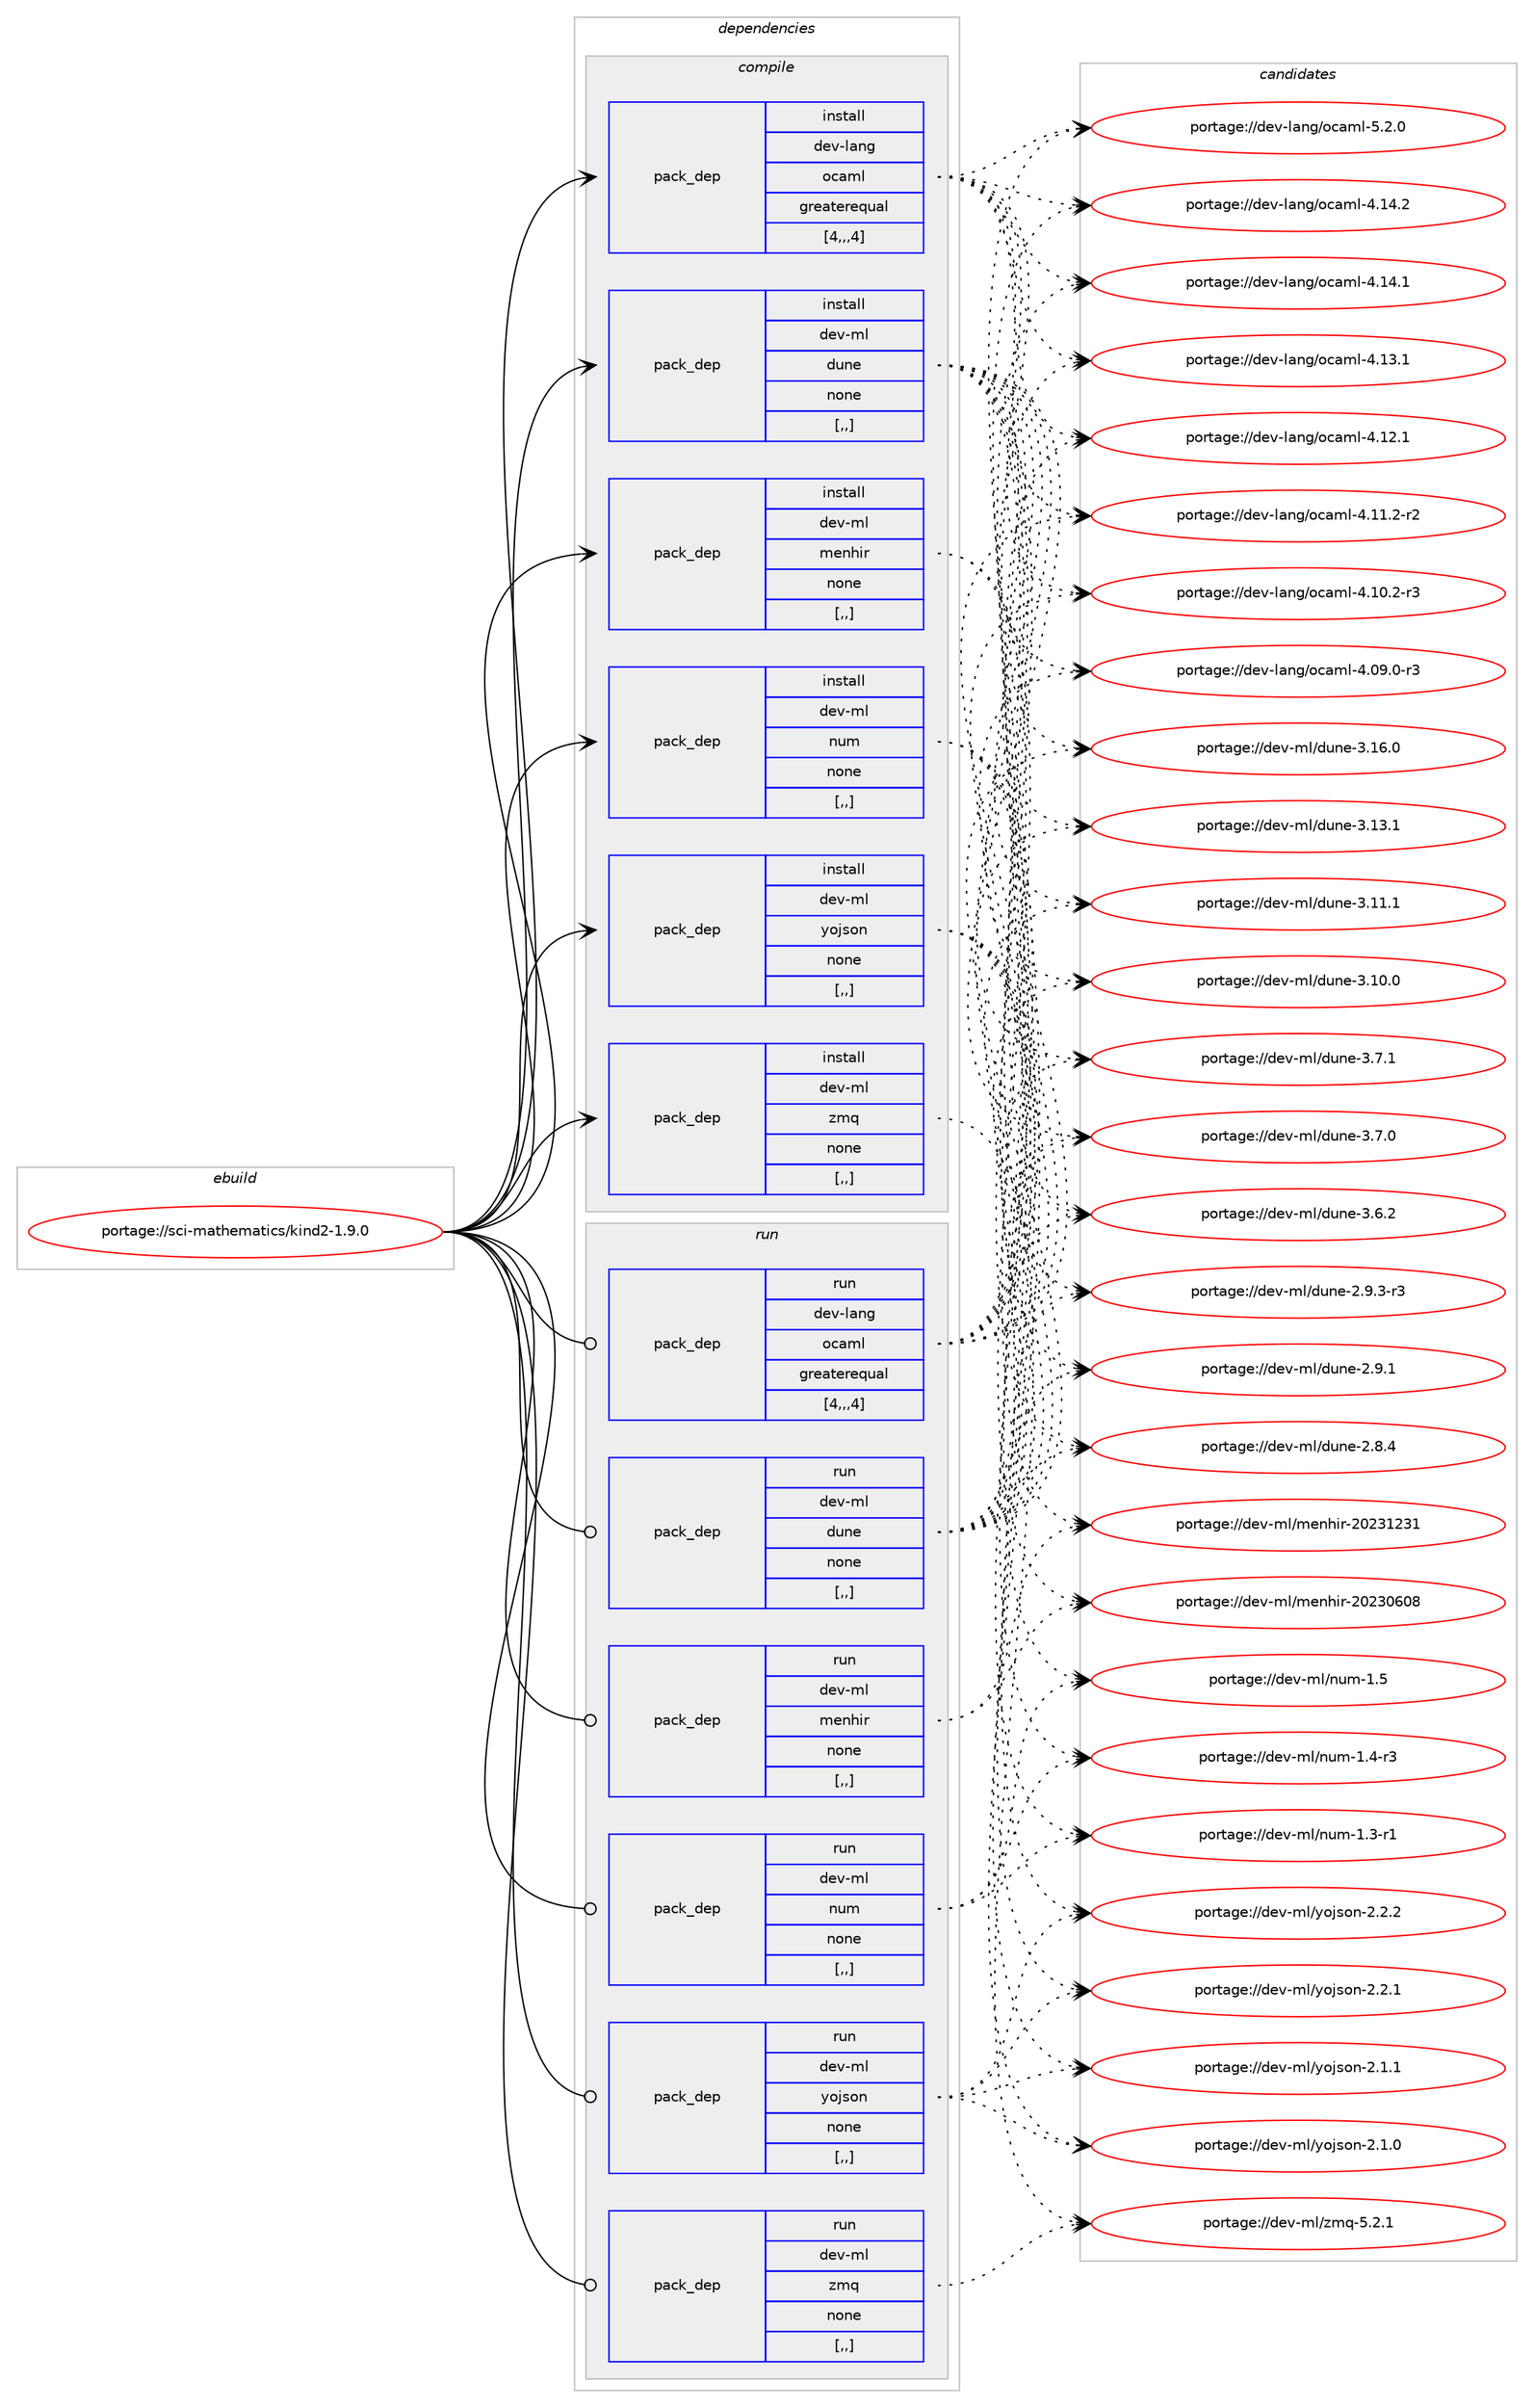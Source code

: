 digraph prolog {

# *************
# Graph options
# *************

newrank=true;
concentrate=true;
compound=true;
graph [rankdir=LR,fontname=Helvetica,fontsize=10,ranksep=1.5];#, ranksep=2.5, nodesep=0.2];
edge  [arrowhead=vee];
node  [fontname=Helvetica,fontsize=10];

# **********
# The ebuild
# **********

subgraph cluster_leftcol {
color=gray;
label=<<i>ebuild</i>>;
id [label="portage://sci-mathematics/kind2-1.9.0", color=red, width=4, href="../sci-mathematics/kind2-1.9.0.svg"];
}

# ****************
# The dependencies
# ****************

subgraph cluster_midcol {
color=gray;
label=<<i>dependencies</i>>;
subgraph cluster_compile {
fillcolor="#eeeeee";
style=filled;
label=<<i>compile</i>>;
subgraph pack297466 {
dependency408729 [label=<<TABLE BORDER="0" CELLBORDER="1" CELLSPACING="0" CELLPADDING="4" WIDTH="220"><TR><TD ROWSPAN="6" CELLPADDING="30">pack_dep</TD></TR><TR><TD WIDTH="110">install</TD></TR><TR><TD>dev-lang</TD></TR><TR><TD>ocaml</TD></TR><TR><TD>greaterequal</TD></TR><TR><TD>[4,,,4]</TD></TR></TABLE>>, shape=none, color=blue];
}
id:e -> dependency408729:w [weight=20,style="solid",arrowhead="vee"];
subgraph pack297467 {
dependency408730 [label=<<TABLE BORDER="0" CELLBORDER="1" CELLSPACING="0" CELLPADDING="4" WIDTH="220"><TR><TD ROWSPAN="6" CELLPADDING="30">pack_dep</TD></TR><TR><TD WIDTH="110">install</TD></TR><TR><TD>dev-ml</TD></TR><TR><TD>dune</TD></TR><TR><TD>none</TD></TR><TR><TD>[,,]</TD></TR></TABLE>>, shape=none, color=blue];
}
id:e -> dependency408730:w [weight=20,style="solid",arrowhead="vee"];
subgraph pack297468 {
dependency408731 [label=<<TABLE BORDER="0" CELLBORDER="1" CELLSPACING="0" CELLPADDING="4" WIDTH="220"><TR><TD ROWSPAN="6" CELLPADDING="30">pack_dep</TD></TR><TR><TD WIDTH="110">install</TD></TR><TR><TD>dev-ml</TD></TR><TR><TD>menhir</TD></TR><TR><TD>none</TD></TR><TR><TD>[,,]</TD></TR></TABLE>>, shape=none, color=blue];
}
id:e -> dependency408731:w [weight=20,style="solid",arrowhead="vee"];
subgraph pack297469 {
dependency408732 [label=<<TABLE BORDER="0" CELLBORDER="1" CELLSPACING="0" CELLPADDING="4" WIDTH="220"><TR><TD ROWSPAN="6" CELLPADDING="30">pack_dep</TD></TR><TR><TD WIDTH="110">install</TD></TR><TR><TD>dev-ml</TD></TR><TR><TD>num</TD></TR><TR><TD>none</TD></TR><TR><TD>[,,]</TD></TR></TABLE>>, shape=none, color=blue];
}
id:e -> dependency408732:w [weight=20,style="solid",arrowhead="vee"];
subgraph pack297470 {
dependency408733 [label=<<TABLE BORDER="0" CELLBORDER="1" CELLSPACING="0" CELLPADDING="4" WIDTH="220"><TR><TD ROWSPAN="6" CELLPADDING="30">pack_dep</TD></TR><TR><TD WIDTH="110">install</TD></TR><TR><TD>dev-ml</TD></TR><TR><TD>yojson</TD></TR><TR><TD>none</TD></TR><TR><TD>[,,]</TD></TR></TABLE>>, shape=none, color=blue];
}
id:e -> dependency408733:w [weight=20,style="solid",arrowhead="vee"];
subgraph pack297471 {
dependency408734 [label=<<TABLE BORDER="0" CELLBORDER="1" CELLSPACING="0" CELLPADDING="4" WIDTH="220"><TR><TD ROWSPAN="6" CELLPADDING="30">pack_dep</TD></TR><TR><TD WIDTH="110">install</TD></TR><TR><TD>dev-ml</TD></TR><TR><TD>zmq</TD></TR><TR><TD>none</TD></TR><TR><TD>[,,]</TD></TR></TABLE>>, shape=none, color=blue];
}
id:e -> dependency408734:w [weight=20,style="solid",arrowhead="vee"];
}
subgraph cluster_compileandrun {
fillcolor="#eeeeee";
style=filled;
label=<<i>compile and run</i>>;
}
subgraph cluster_run {
fillcolor="#eeeeee";
style=filled;
label=<<i>run</i>>;
subgraph pack297472 {
dependency408735 [label=<<TABLE BORDER="0" CELLBORDER="1" CELLSPACING="0" CELLPADDING="4" WIDTH="220"><TR><TD ROWSPAN="6" CELLPADDING="30">pack_dep</TD></TR><TR><TD WIDTH="110">run</TD></TR><TR><TD>dev-lang</TD></TR><TR><TD>ocaml</TD></TR><TR><TD>greaterequal</TD></TR><TR><TD>[4,,,4]</TD></TR></TABLE>>, shape=none, color=blue];
}
id:e -> dependency408735:w [weight=20,style="solid",arrowhead="odot"];
subgraph pack297473 {
dependency408736 [label=<<TABLE BORDER="0" CELLBORDER="1" CELLSPACING="0" CELLPADDING="4" WIDTH="220"><TR><TD ROWSPAN="6" CELLPADDING="30">pack_dep</TD></TR><TR><TD WIDTH="110">run</TD></TR><TR><TD>dev-ml</TD></TR><TR><TD>dune</TD></TR><TR><TD>none</TD></TR><TR><TD>[,,]</TD></TR></TABLE>>, shape=none, color=blue];
}
id:e -> dependency408736:w [weight=20,style="solid",arrowhead="odot"];
subgraph pack297474 {
dependency408737 [label=<<TABLE BORDER="0" CELLBORDER="1" CELLSPACING="0" CELLPADDING="4" WIDTH="220"><TR><TD ROWSPAN="6" CELLPADDING="30">pack_dep</TD></TR><TR><TD WIDTH="110">run</TD></TR><TR><TD>dev-ml</TD></TR><TR><TD>menhir</TD></TR><TR><TD>none</TD></TR><TR><TD>[,,]</TD></TR></TABLE>>, shape=none, color=blue];
}
id:e -> dependency408737:w [weight=20,style="solid",arrowhead="odot"];
subgraph pack297475 {
dependency408738 [label=<<TABLE BORDER="0" CELLBORDER="1" CELLSPACING="0" CELLPADDING="4" WIDTH="220"><TR><TD ROWSPAN="6" CELLPADDING="30">pack_dep</TD></TR><TR><TD WIDTH="110">run</TD></TR><TR><TD>dev-ml</TD></TR><TR><TD>num</TD></TR><TR><TD>none</TD></TR><TR><TD>[,,]</TD></TR></TABLE>>, shape=none, color=blue];
}
id:e -> dependency408738:w [weight=20,style="solid",arrowhead="odot"];
subgraph pack297476 {
dependency408739 [label=<<TABLE BORDER="0" CELLBORDER="1" CELLSPACING="0" CELLPADDING="4" WIDTH="220"><TR><TD ROWSPAN="6" CELLPADDING="30">pack_dep</TD></TR><TR><TD WIDTH="110">run</TD></TR><TR><TD>dev-ml</TD></TR><TR><TD>yojson</TD></TR><TR><TD>none</TD></TR><TR><TD>[,,]</TD></TR></TABLE>>, shape=none, color=blue];
}
id:e -> dependency408739:w [weight=20,style="solid",arrowhead="odot"];
subgraph pack297477 {
dependency408740 [label=<<TABLE BORDER="0" CELLBORDER="1" CELLSPACING="0" CELLPADDING="4" WIDTH="220"><TR><TD ROWSPAN="6" CELLPADDING="30">pack_dep</TD></TR><TR><TD WIDTH="110">run</TD></TR><TR><TD>dev-ml</TD></TR><TR><TD>zmq</TD></TR><TR><TD>none</TD></TR><TR><TD>[,,]</TD></TR></TABLE>>, shape=none, color=blue];
}
id:e -> dependency408740:w [weight=20,style="solid",arrowhead="odot"];
}
}

# **************
# The candidates
# **************

subgraph cluster_choices {
rank=same;
color=gray;
label=<<i>candidates</i>>;

subgraph choice297466 {
color=black;
nodesep=1;
choice1001011184510897110103471119997109108455346504648 [label="portage://dev-lang/ocaml-5.2.0", color=red, width=4,href="../dev-lang/ocaml-5.2.0.svg"];
choice100101118451089711010347111999710910845524649524650 [label="portage://dev-lang/ocaml-4.14.2", color=red, width=4,href="../dev-lang/ocaml-4.14.2.svg"];
choice100101118451089711010347111999710910845524649524649 [label="portage://dev-lang/ocaml-4.14.1", color=red, width=4,href="../dev-lang/ocaml-4.14.1.svg"];
choice100101118451089711010347111999710910845524649514649 [label="portage://dev-lang/ocaml-4.13.1", color=red, width=4,href="../dev-lang/ocaml-4.13.1.svg"];
choice100101118451089711010347111999710910845524649504649 [label="portage://dev-lang/ocaml-4.12.1", color=red, width=4,href="../dev-lang/ocaml-4.12.1.svg"];
choice1001011184510897110103471119997109108455246494946504511450 [label="portage://dev-lang/ocaml-4.11.2-r2", color=red, width=4,href="../dev-lang/ocaml-4.11.2-r2.svg"];
choice1001011184510897110103471119997109108455246494846504511451 [label="portage://dev-lang/ocaml-4.10.2-r3", color=red, width=4,href="../dev-lang/ocaml-4.10.2-r3.svg"];
choice1001011184510897110103471119997109108455246485746484511451 [label="portage://dev-lang/ocaml-4.09.0-r3", color=red, width=4,href="../dev-lang/ocaml-4.09.0-r3.svg"];
dependency408729:e -> choice1001011184510897110103471119997109108455346504648:w [style=dotted,weight="100"];
dependency408729:e -> choice100101118451089711010347111999710910845524649524650:w [style=dotted,weight="100"];
dependency408729:e -> choice100101118451089711010347111999710910845524649524649:w [style=dotted,weight="100"];
dependency408729:e -> choice100101118451089711010347111999710910845524649514649:w [style=dotted,weight="100"];
dependency408729:e -> choice100101118451089711010347111999710910845524649504649:w [style=dotted,weight="100"];
dependency408729:e -> choice1001011184510897110103471119997109108455246494946504511450:w [style=dotted,weight="100"];
dependency408729:e -> choice1001011184510897110103471119997109108455246494846504511451:w [style=dotted,weight="100"];
dependency408729:e -> choice1001011184510897110103471119997109108455246485746484511451:w [style=dotted,weight="100"];
}
subgraph choice297467 {
color=black;
nodesep=1;
choice100101118451091084710011711010145514649544648 [label="portage://dev-ml/dune-3.16.0", color=red, width=4,href="../dev-ml/dune-3.16.0.svg"];
choice100101118451091084710011711010145514649514649 [label="portage://dev-ml/dune-3.13.1", color=red, width=4,href="../dev-ml/dune-3.13.1.svg"];
choice100101118451091084710011711010145514649494649 [label="portage://dev-ml/dune-3.11.1", color=red, width=4,href="../dev-ml/dune-3.11.1.svg"];
choice100101118451091084710011711010145514649484648 [label="portage://dev-ml/dune-3.10.0", color=red, width=4,href="../dev-ml/dune-3.10.0.svg"];
choice1001011184510910847100117110101455146554649 [label="portage://dev-ml/dune-3.7.1", color=red, width=4,href="../dev-ml/dune-3.7.1.svg"];
choice1001011184510910847100117110101455146554648 [label="portage://dev-ml/dune-3.7.0", color=red, width=4,href="../dev-ml/dune-3.7.0.svg"];
choice1001011184510910847100117110101455146544650 [label="portage://dev-ml/dune-3.6.2", color=red, width=4,href="../dev-ml/dune-3.6.2.svg"];
choice10010111845109108471001171101014550465746514511451 [label="portage://dev-ml/dune-2.9.3-r3", color=red, width=4,href="../dev-ml/dune-2.9.3-r3.svg"];
choice1001011184510910847100117110101455046574649 [label="portage://dev-ml/dune-2.9.1", color=red, width=4,href="../dev-ml/dune-2.9.1.svg"];
choice1001011184510910847100117110101455046564652 [label="portage://dev-ml/dune-2.8.4", color=red, width=4,href="../dev-ml/dune-2.8.4.svg"];
dependency408730:e -> choice100101118451091084710011711010145514649544648:w [style=dotted,weight="100"];
dependency408730:e -> choice100101118451091084710011711010145514649514649:w [style=dotted,weight="100"];
dependency408730:e -> choice100101118451091084710011711010145514649494649:w [style=dotted,weight="100"];
dependency408730:e -> choice100101118451091084710011711010145514649484648:w [style=dotted,weight="100"];
dependency408730:e -> choice1001011184510910847100117110101455146554649:w [style=dotted,weight="100"];
dependency408730:e -> choice1001011184510910847100117110101455146554648:w [style=dotted,weight="100"];
dependency408730:e -> choice1001011184510910847100117110101455146544650:w [style=dotted,weight="100"];
dependency408730:e -> choice10010111845109108471001171101014550465746514511451:w [style=dotted,weight="100"];
dependency408730:e -> choice1001011184510910847100117110101455046574649:w [style=dotted,weight="100"];
dependency408730:e -> choice1001011184510910847100117110101455046564652:w [style=dotted,weight="100"];
}
subgraph choice297468 {
color=black;
nodesep=1;
choice1001011184510910847109101110104105114455048505149505149 [label="portage://dev-ml/menhir-20231231", color=red, width=4,href="../dev-ml/menhir-20231231.svg"];
choice1001011184510910847109101110104105114455048505148544856 [label="portage://dev-ml/menhir-20230608", color=red, width=4,href="../dev-ml/menhir-20230608.svg"];
dependency408731:e -> choice1001011184510910847109101110104105114455048505149505149:w [style=dotted,weight="100"];
dependency408731:e -> choice1001011184510910847109101110104105114455048505148544856:w [style=dotted,weight="100"];
}
subgraph choice297469 {
color=black;
nodesep=1;
choice100101118451091084711011710945494653 [label="portage://dev-ml/num-1.5", color=red, width=4,href="../dev-ml/num-1.5.svg"];
choice1001011184510910847110117109454946524511451 [label="portage://dev-ml/num-1.4-r3", color=red, width=4,href="../dev-ml/num-1.4-r3.svg"];
choice1001011184510910847110117109454946514511449 [label="portage://dev-ml/num-1.3-r1", color=red, width=4,href="../dev-ml/num-1.3-r1.svg"];
dependency408732:e -> choice100101118451091084711011710945494653:w [style=dotted,weight="100"];
dependency408732:e -> choice1001011184510910847110117109454946524511451:w [style=dotted,weight="100"];
dependency408732:e -> choice1001011184510910847110117109454946514511449:w [style=dotted,weight="100"];
}
subgraph choice297470 {
color=black;
nodesep=1;
choice1001011184510910847121111106115111110455046504650 [label="portage://dev-ml/yojson-2.2.2", color=red, width=4,href="../dev-ml/yojson-2.2.2.svg"];
choice1001011184510910847121111106115111110455046504649 [label="portage://dev-ml/yojson-2.2.1", color=red, width=4,href="../dev-ml/yojson-2.2.1.svg"];
choice1001011184510910847121111106115111110455046494649 [label="portage://dev-ml/yojson-2.1.1", color=red, width=4,href="../dev-ml/yojson-2.1.1.svg"];
choice1001011184510910847121111106115111110455046494648 [label="portage://dev-ml/yojson-2.1.0", color=red, width=4,href="../dev-ml/yojson-2.1.0.svg"];
dependency408733:e -> choice1001011184510910847121111106115111110455046504650:w [style=dotted,weight="100"];
dependency408733:e -> choice1001011184510910847121111106115111110455046504649:w [style=dotted,weight="100"];
dependency408733:e -> choice1001011184510910847121111106115111110455046494649:w [style=dotted,weight="100"];
dependency408733:e -> choice1001011184510910847121111106115111110455046494648:w [style=dotted,weight="100"];
}
subgraph choice297471 {
color=black;
nodesep=1;
choice1001011184510910847122109113455346504649 [label="portage://dev-ml/zmq-5.2.1", color=red, width=4,href="../dev-ml/zmq-5.2.1.svg"];
dependency408734:e -> choice1001011184510910847122109113455346504649:w [style=dotted,weight="100"];
}
subgraph choice297472 {
color=black;
nodesep=1;
choice1001011184510897110103471119997109108455346504648 [label="portage://dev-lang/ocaml-5.2.0", color=red, width=4,href="../dev-lang/ocaml-5.2.0.svg"];
choice100101118451089711010347111999710910845524649524650 [label="portage://dev-lang/ocaml-4.14.2", color=red, width=4,href="../dev-lang/ocaml-4.14.2.svg"];
choice100101118451089711010347111999710910845524649524649 [label="portage://dev-lang/ocaml-4.14.1", color=red, width=4,href="../dev-lang/ocaml-4.14.1.svg"];
choice100101118451089711010347111999710910845524649514649 [label="portage://dev-lang/ocaml-4.13.1", color=red, width=4,href="../dev-lang/ocaml-4.13.1.svg"];
choice100101118451089711010347111999710910845524649504649 [label="portage://dev-lang/ocaml-4.12.1", color=red, width=4,href="../dev-lang/ocaml-4.12.1.svg"];
choice1001011184510897110103471119997109108455246494946504511450 [label="portage://dev-lang/ocaml-4.11.2-r2", color=red, width=4,href="../dev-lang/ocaml-4.11.2-r2.svg"];
choice1001011184510897110103471119997109108455246494846504511451 [label="portage://dev-lang/ocaml-4.10.2-r3", color=red, width=4,href="../dev-lang/ocaml-4.10.2-r3.svg"];
choice1001011184510897110103471119997109108455246485746484511451 [label="portage://dev-lang/ocaml-4.09.0-r3", color=red, width=4,href="../dev-lang/ocaml-4.09.0-r3.svg"];
dependency408735:e -> choice1001011184510897110103471119997109108455346504648:w [style=dotted,weight="100"];
dependency408735:e -> choice100101118451089711010347111999710910845524649524650:w [style=dotted,weight="100"];
dependency408735:e -> choice100101118451089711010347111999710910845524649524649:w [style=dotted,weight="100"];
dependency408735:e -> choice100101118451089711010347111999710910845524649514649:w [style=dotted,weight="100"];
dependency408735:e -> choice100101118451089711010347111999710910845524649504649:w [style=dotted,weight="100"];
dependency408735:e -> choice1001011184510897110103471119997109108455246494946504511450:w [style=dotted,weight="100"];
dependency408735:e -> choice1001011184510897110103471119997109108455246494846504511451:w [style=dotted,weight="100"];
dependency408735:e -> choice1001011184510897110103471119997109108455246485746484511451:w [style=dotted,weight="100"];
}
subgraph choice297473 {
color=black;
nodesep=1;
choice100101118451091084710011711010145514649544648 [label="portage://dev-ml/dune-3.16.0", color=red, width=4,href="../dev-ml/dune-3.16.0.svg"];
choice100101118451091084710011711010145514649514649 [label="portage://dev-ml/dune-3.13.1", color=red, width=4,href="../dev-ml/dune-3.13.1.svg"];
choice100101118451091084710011711010145514649494649 [label="portage://dev-ml/dune-3.11.1", color=red, width=4,href="../dev-ml/dune-3.11.1.svg"];
choice100101118451091084710011711010145514649484648 [label="portage://dev-ml/dune-3.10.0", color=red, width=4,href="../dev-ml/dune-3.10.0.svg"];
choice1001011184510910847100117110101455146554649 [label="portage://dev-ml/dune-3.7.1", color=red, width=4,href="../dev-ml/dune-3.7.1.svg"];
choice1001011184510910847100117110101455146554648 [label="portage://dev-ml/dune-3.7.0", color=red, width=4,href="../dev-ml/dune-3.7.0.svg"];
choice1001011184510910847100117110101455146544650 [label="portage://dev-ml/dune-3.6.2", color=red, width=4,href="../dev-ml/dune-3.6.2.svg"];
choice10010111845109108471001171101014550465746514511451 [label="portage://dev-ml/dune-2.9.3-r3", color=red, width=4,href="../dev-ml/dune-2.9.3-r3.svg"];
choice1001011184510910847100117110101455046574649 [label="portage://dev-ml/dune-2.9.1", color=red, width=4,href="../dev-ml/dune-2.9.1.svg"];
choice1001011184510910847100117110101455046564652 [label="portage://dev-ml/dune-2.8.4", color=red, width=4,href="../dev-ml/dune-2.8.4.svg"];
dependency408736:e -> choice100101118451091084710011711010145514649544648:w [style=dotted,weight="100"];
dependency408736:e -> choice100101118451091084710011711010145514649514649:w [style=dotted,weight="100"];
dependency408736:e -> choice100101118451091084710011711010145514649494649:w [style=dotted,weight="100"];
dependency408736:e -> choice100101118451091084710011711010145514649484648:w [style=dotted,weight="100"];
dependency408736:e -> choice1001011184510910847100117110101455146554649:w [style=dotted,weight="100"];
dependency408736:e -> choice1001011184510910847100117110101455146554648:w [style=dotted,weight="100"];
dependency408736:e -> choice1001011184510910847100117110101455146544650:w [style=dotted,weight="100"];
dependency408736:e -> choice10010111845109108471001171101014550465746514511451:w [style=dotted,weight="100"];
dependency408736:e -> choice1001011184510910847100117110101455046574649:w [style=dotted,weight="100"];
dependency408736:e -> choice1001011184510910847100117110101455046564652:w [style=dotted,weight="100"];
}
subgraph choice297474 {
color=black;
nodesep=1;
choice1001011184510910847109101110104105114455048505149505149 [label="portage://dev-ml/menhir-20231231", color=red, width=4,href="../dev-ml/menhir-20231231.svg"];
choice1001011184510910847109101110104105114455048505148544856 [label="portage://dev-ml/menhir-20230608", color=red, width=4,href="../dev-ml/menhir-20230608.svg"];
dependency408737:e -> choice1001011184510910847109101110104105114455048505149505149:w [style=dotted,weight="100"];
dependency408737:e -> choice1001011184510910847109101110104105114455048505148544856:w [style=dotted,weight="100"];
}
subgraph choice297475 {
color=black;
nodesep=1;
choice100101118451091084711011710945494653 [label="portage://dev-ml/num-1.5", color=red, width=4,href="../dev-ml/num-1.5.svg"];
choice1001011184510910847110117109454946524511451 [label="portage://dev-ml/num-1.4-r3", color=red, width=4,href="../dev-ml/num-1.4-r3.svg"];
choice1001011184510910847110117109454946514511449 [label="portage://dev-ml/num-1.3-r1", color=red, width=4,href="../dev-ml/num-1.3-r1.svg"];
dependency408738:e -> choice100101118451091084711011710945494653:w [style=dotted,weight="100"];
dependency408738:e -> choice1001011184510910847110117109454946524511451:w [style=dotted,weight="100"];
dependency408738:e -> choice1001011184510910847110117109454946514511449:w [style=dotted,weight="100"];
}
subgraph choice297476 {
color=black;
nodesep=1;
choice1001011184510910847121111106115111110455046504650 [label="portage://dev-ml/yojson-2.2.2", color=red, width=4,href="../dev-ml/yojson-2.2.2.svg"];
choice1001011184510910847121111106115111110455046504649 [label="portage://dev-ml/yojson-2.2.1", color=red, width=4,href="../dev-ml/yojson-2.2.1.svg"];
choice1001011184510910847121111106115111110455046494649 [label="portage://dev-ml/yojson-2.1.1", color=red, width=4,href="../dev-ml/yojson-2.1.1.svg"];
choice1001011184510910847121111106115111110455046494648 [label="portage://dev-ml/yojson-2.1.0", color=red, width=4,href="../dev-ml/yojson-2.1.0.svg"];
dependency408739:e -> choice1001011184510910847121111106115111110455046504650:w [style=dotted,weight="100"];
dependency408739:e -> choice1001011184510910847121111106115111110455046504649:w [style=dotted,weight="100"];
dependency408739:e -> choice1001011184510910847121111106115111110455046494649:w [style=dotted,weight="100"];
dependency408739:e -> choice1001011184510910847121111106115111110455046494648:w [style=dotted,weight="100"];
}
subgraph choice297477 {
color=black;
nodesep=1;
choice1001011184510910847122109113455346504649 [label="portage://dev-ml/zmq-5.2.1", color=red, width=4,href="../dev-ml/zmq-5.2.1.svg"];
dependency408740:e -> choice1001011184510910847122109113455346504649:w [style=dotted,weight="100"];
}
}

}
